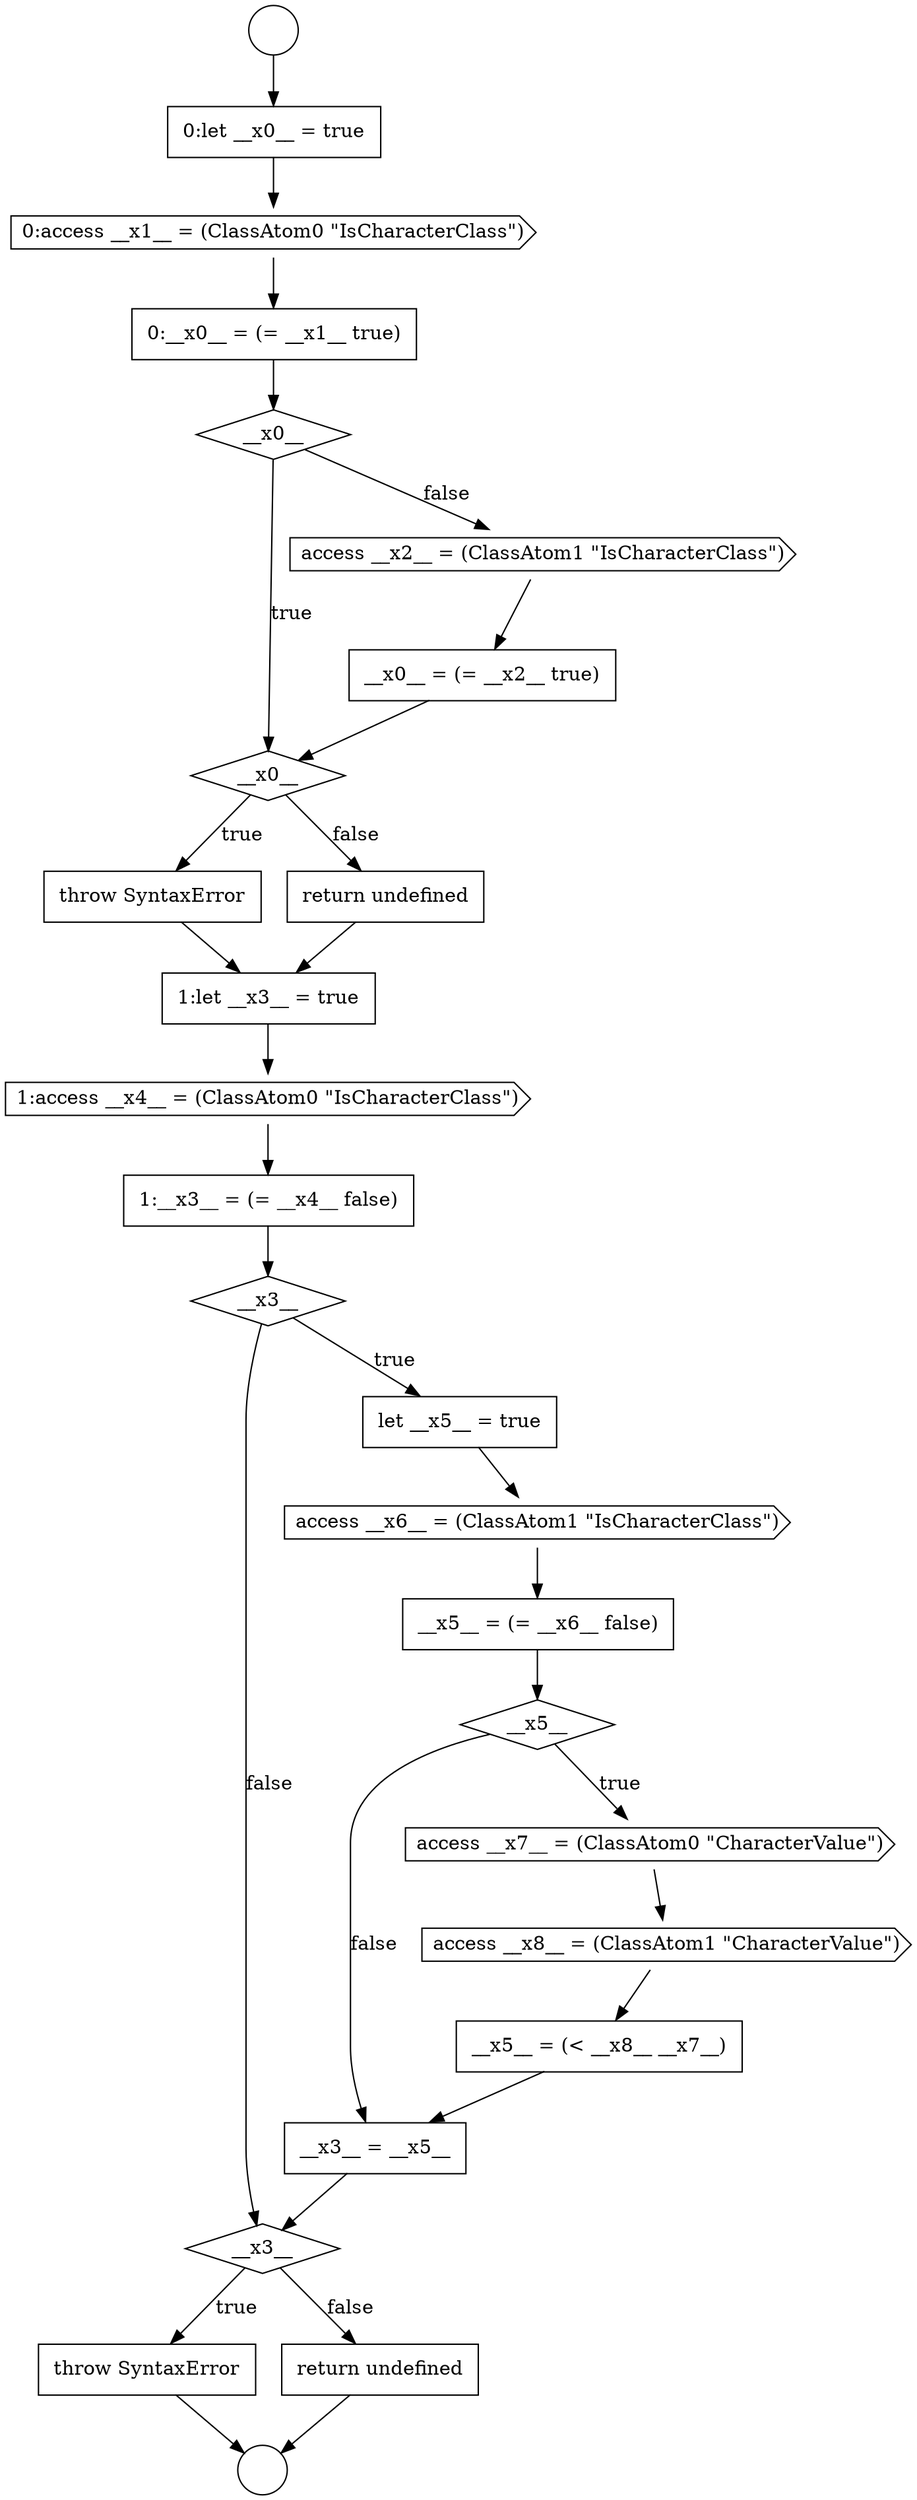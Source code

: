 digraph {
  node19643 [shape=cds, label=<<font color="black">1:access __x4__ = (ClassAtom0 &quot;IsCharacterClass&quot;)</font>> color="black" fillcolor="white" style=filled]
  node19639 [shape=diamond, label=<<font color="black">__x0__</font>> color="black" fillcolor="white" style=filled]
  node19635 [shape=none, margin=0, label=<<font color="black">
    <table border="0" cellborder="1" cellspacing="0" cellpadding="10">
      <tr><td align="left">0:__x0__ = (= __x1__ true)</td></tr>
    </table>
  </font>> color="black" fillcolor="white" style=filled]
  node19652 [shape=none, margin=0, label=<<font color="black">
    <table border="0" cellborder="1" cellspacing="0" cellpadding="10">
      <tr><td align="left">__x5__ = (&lt; __x8__ __x7__)</td></tr>
    </table>
  </font>> color="black" fillcolor="white" style=filled]
  node19647 [shape=cds, label=<<font color="black">access __x6__ = (ClassAtom1 &quot;IsCharacterClass&quot;)</font>> color="black" fillcolor="white" style=filled]
  node19644 [shape=none, margin=0, label=<<font color="black">
    <table border="0" cellborder="1" cellspacing="0" cellpadding="10">
      <tr><td align="left">1:__x3__ = (= __x4__ false)</td></tr>
    </table>
  </font>> color="black" fillcolor="white" style=filled]
  node19638 [shape=none, margin=0, label=<<font color="black">
    <table border="0" cellborder="1" cellspacing="0" cellpadding="10">
      <tr><td align="left">__x0__ = (= __x2__ true)</td></tr>
    </table>
  </font>> color="black" fillcolor="white" style=filled]
  node19634 [shape=cds, label=<<font color="black">0:access __x1__ = (ClassAtom0 &quot;IsCharacterClass&quot;)</font>> color="black" fillcolor="white" style=filled]
  node19654 [shape=diamond, label=<<font color="black">__x3__</font>> color="black" fillcolor="white" style=filled]
  node19637 [shape=cds, label=<<font color="black">access __x2__ = (ClassAtom1 &quot;IsCharacterClass&quot;)</font>> color="black" fillcolor="white" style=filled]
  node19632 [shape=circle label=" " color="black" fillcolor="white" style=filled]
  node19640 [shape=none, margin=0, label=<<font color="black">
    <table border="0" cellborder="1" cellspacing="0" cellpadding="10">
      <tr><td align="left">throw SyntaxError</td></tr>
    </table>
  </font>> color="black" fillcolor="white" style=filled]
  node19649 [shape=diamond, label=<<font color="black">__x5__</font>> color="black" fillcolor="white" style=filled]
  node19636 [shape=diamond, label=<<font color="black">__x0__</font>> color="black" fillcolor="white" style=filled]
  node19653 [shape=none, margin=0, label=<<font color="black">
    <table border="0" cellborder="1" cellspacing="0" cellpadding="10">
      <tr><td align="left">__x3__ = __x5__</td></tr>
    </table>
  </font>> color="black" fillcolor="white" style=filled]
  node19655 [shape=none, margin=0, label=<<font color="black">
    <table border="0" cellborder="1" cellspacing="0" cellpadding="10">
      <tr><td align="left">throw SyntaxError</td></tr>
    </table>
  </font>> color="black" fillcolor="white" style=filled]
  node19648 [shape=none, margin=0, label=<<font color="black">
    <table border="0" cellborder="1" cellspacing="0" cellpadding="10">
      <tr><td align="left">__x5__ = (= __x6__ false)</td></tr>
    </table>
  </font>> color="black" fillcolor="white" style=filled]
  node19631 [shape=circle label=" " color="black" fillcolor="white" style=filled]
  node19641 [shape=none, margin=0, label=<<font color="black">
    <table border="0" cellborder="1" cellspacing="0" cellpadding="10">
      <tr><td align="left">return undefined</td></tr>
    </table>
  </font>> color="black" fillcolor="white" style=filled]
  node19651 [shape=cds, label=<<font color="black">access __x8__ = (ClassAtom1 &quot;CharacterValue&quot;)</font>> color="black" fillcolor="white" style=filled]
  node19650 [shape=cds, label=<<font color="black">access __x7__ = (ClassAtom0 &quot;CharacterValue&quot;)</font>> color="black" fillcolor="white" style=filled]
  node19656 [shape=none, margin=0, label=<<font color="black">
    <table border="0" cellborder="1" cellspacing="0" cellpadding="10">
      <tr><td align="left">return undefined</td></tr>
    </table>
  </font>> color="black" fillcolor="white" style=filled]
  node19633 [shape=none, margin=0, label=<<font color="black">
    <table border="0" cellborder="1" cellspacing="0" cellpadding="10">
      <tr><td align="left">0:let __x0__ = true</td></tr>
    </table>
  </font>> color="black" fillcolor="white" style=filled]
  node19646 [shape=none, margin=0, label=<<font color="black">
    <table border="0" cellborder="1" cellspacing="0" cellpadding="10">
      <tr><td align="left">let __x5__ = true</td></tr>
    </table>
  </font>> color="black" fillcolor="white" style=filled]
  node19642 [shape=none, margin=0, label=<<font color="black">
    <table border="0" cellborder="1" cellspacing="0" cellpadding="10">
      <tr><td align="left">1:let __x3__ = true</td></tr>
    </table>
  </font>> color="black" fillcolor="white" style=filled]
  node19645 [shape=diamond, label=<<font color="black">__x3__</font>> color="black" fillcolor="white" style=filled]
  node19655 -> node19632 [ color="black"]
  node19650 -> node19651 [ color="black"]
  node19636 -> node19639 [label=<<font color="black">true</font>> color="black"]
  node19636 -> node19637 [label=<<font color="black">false</font>> color="black"]
  node19656 -> node19632 [ color="black"]
  node19653 -> node19654 [ color="black"]
  node19652 -> node19653 [ color="black"]
  node19648 -> node19649 [ color="black"]
  node19649 -> node19650 [label=<<font color="black">true</font>> color="black"]
  node19649 -> node19653 [label=<<font color="black">false</font>> color="black"]
  node19633 -> node19634 [ color="black"]
  node19645 -> node19646 [label=<<font color="black">true</font>> color="black"]
  node19645 -> node19654 [label=<<font color="black">false</font>> color="black"]
  node19654 -> node19655 [label=<<font color="black">true</font>> color="black"]
  node19654 -> node19656 [label=<<font color="black">false</font>> color="black"]
  node19651 -> node19652 [ color="black"]
  node19639 -> node19640 [label=<<font color="black">true</font>> color="black"]
  node19639 -> node19641 [label=<<font color="black">false</font>> color="black"]
  node19647 -> node19648 [ color="black"]
  node19638 -> node19639 [ color="black"]
  node19640 -> node19642 [ color="black"]
  node19631 -> node19633 [ color="black"]
  node19634 -> node19635 [ color="black"]
  node19635 -> node19636 [ color="black"]
  node19637 -> node19638 [ color="black"]
  node19644 -> node19645 [ color="black"]
  node19642 -> node19643 [ color="black"]
  node19641 -> node19642 [ color="black"]
  node19643 -> node19644 [ color="black"]
  node19646 -> node19647 [ color="black"]
}
